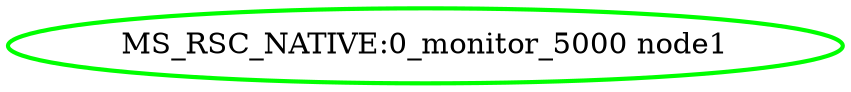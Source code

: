 digraph "g" {
"MS_RSC_NATIVE:0_monitor_5000 node1" [ style=bold color="green" fontcolor="black"  ]
}
